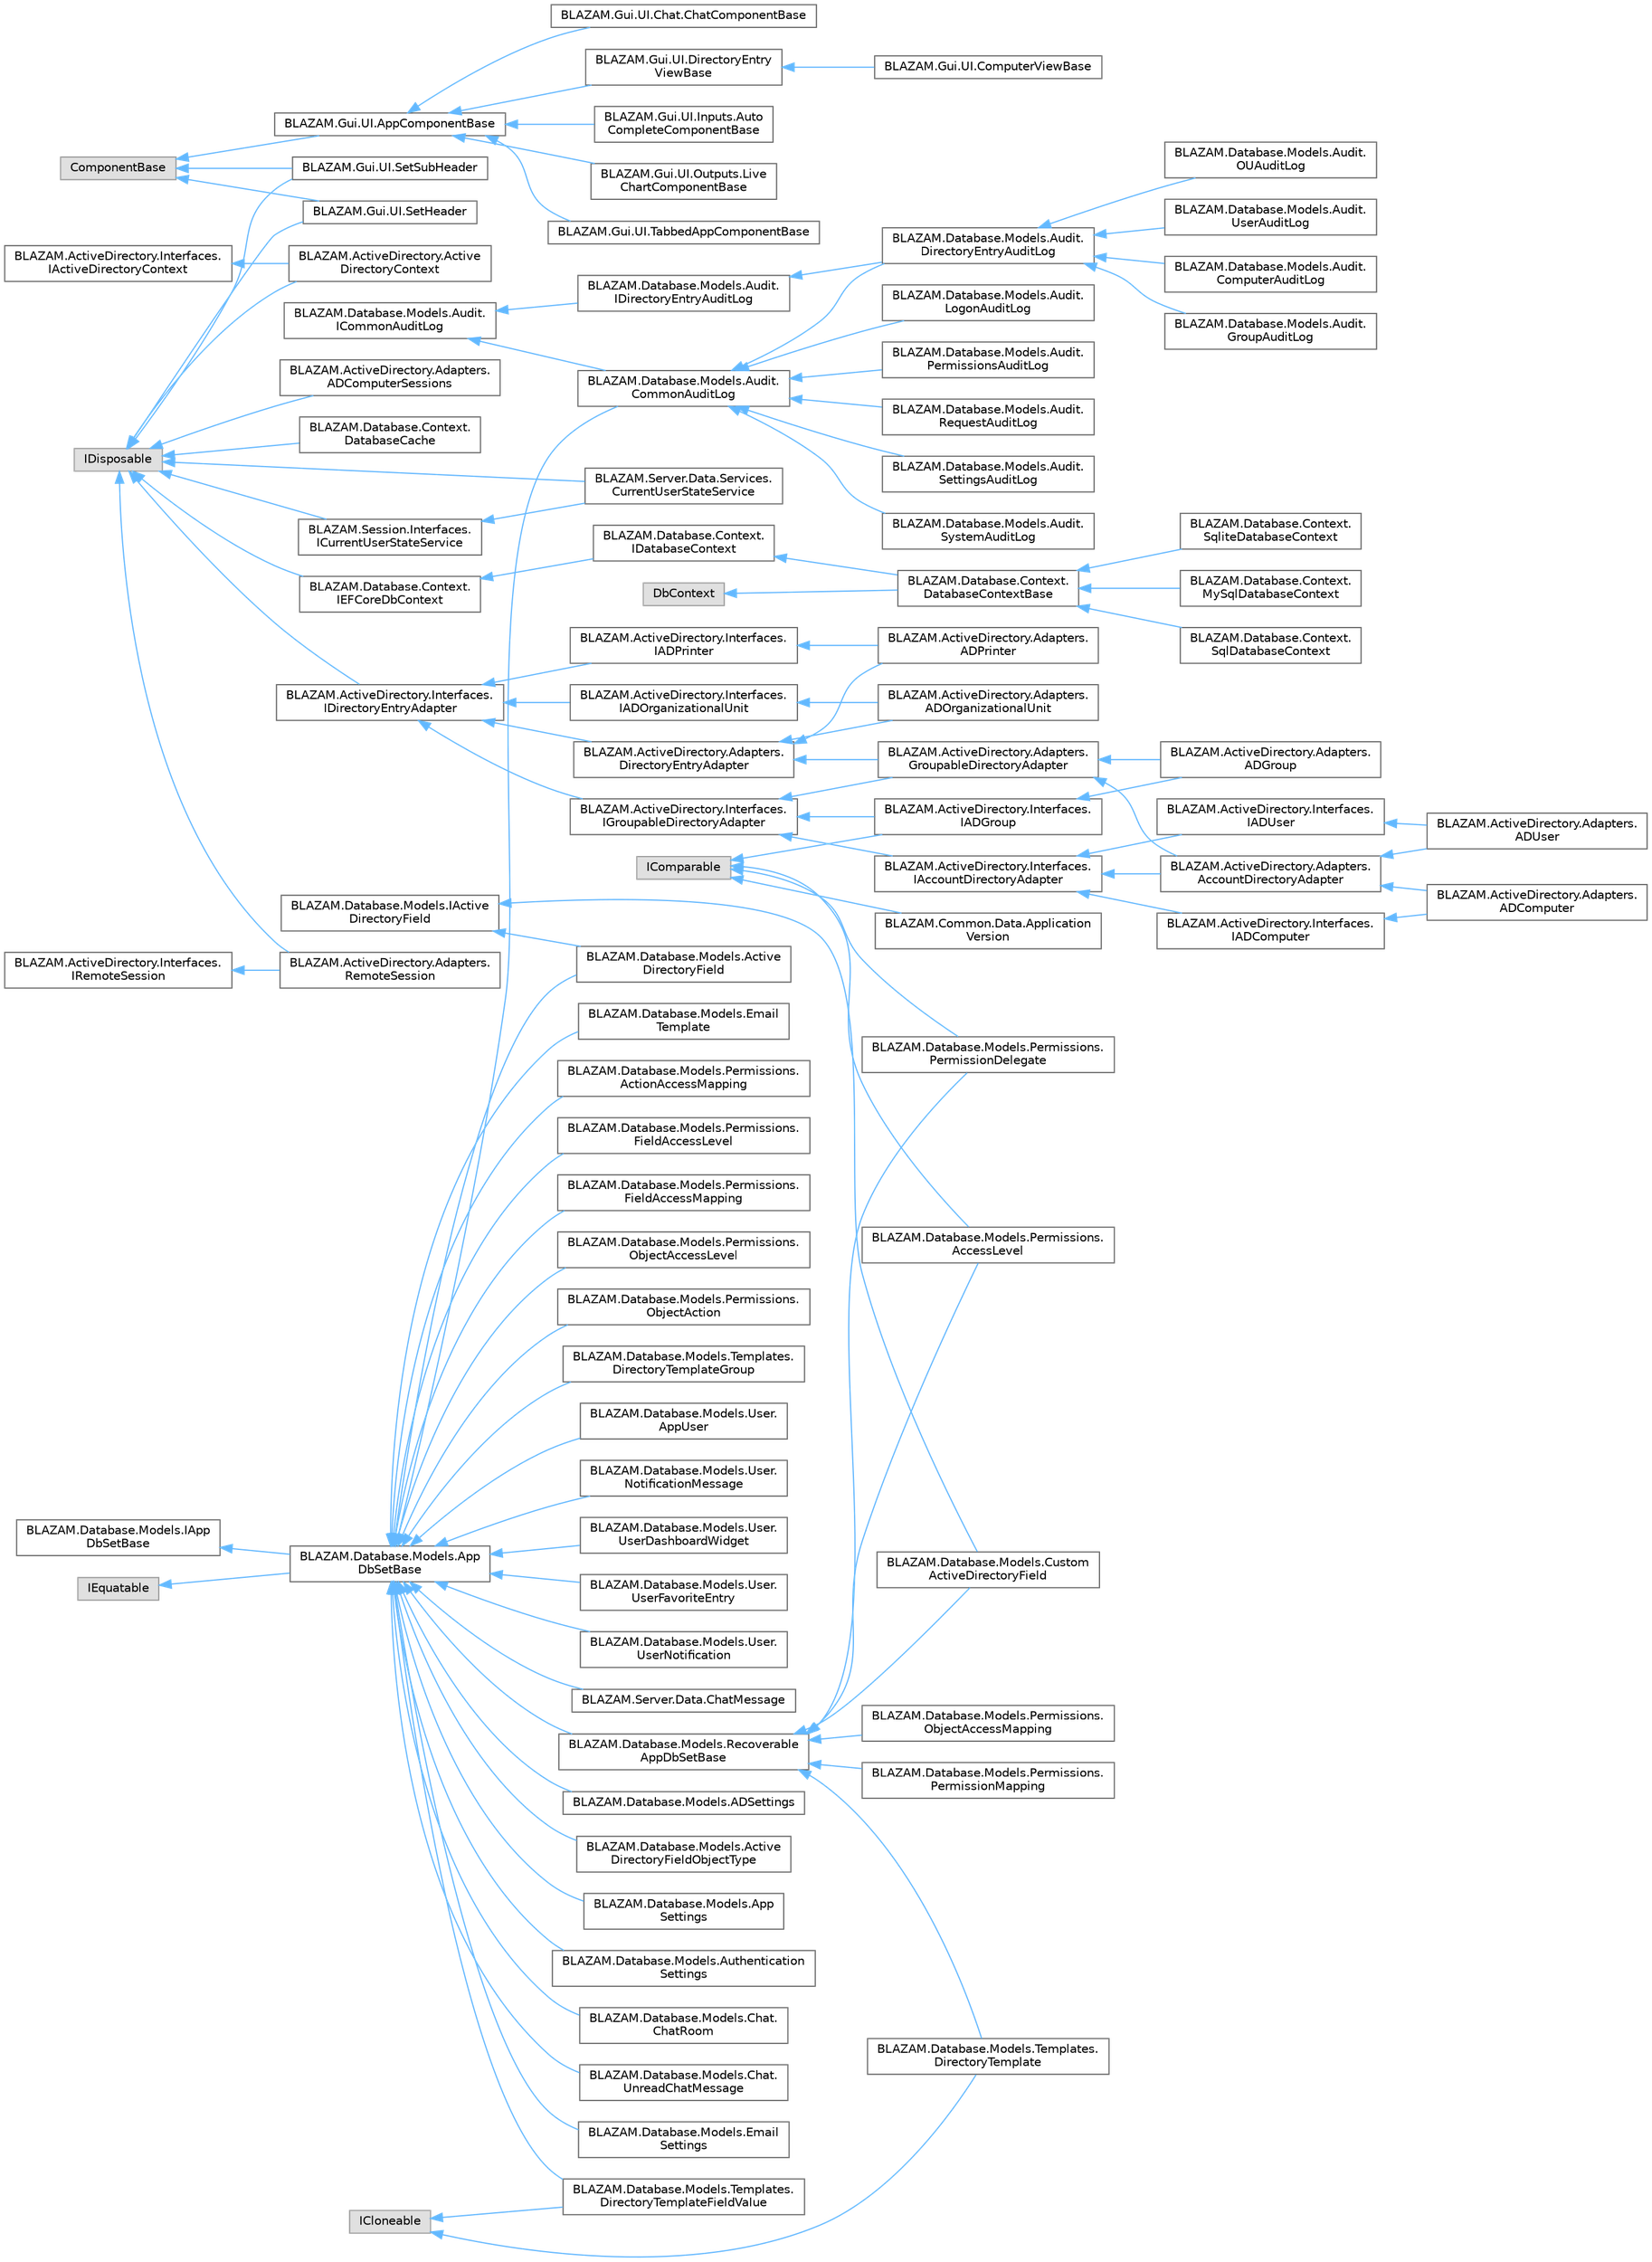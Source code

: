 digraph "Graphical Class Hierarchy"
{
 // LATEX_PDF_SIZE
  bgcolor="transparent";
  edge [fontname=Helvetica,fontsize=10,labelfontname=Helvetica,labelfontsize=10];
  node [fontname=Helvetica,fontsize=10,shape=box,height=0.2,width=0.4];
  rankdir="LR";
  Node0 [id="Node000000",label="ComponentBase",height=0.2,width=0.4,color="grey60", fillcolor="#E0E0E0", style="filled",tooltip=" "];
  Node0 -> Node1 [id="edge57_Node000000_Node000001",dir="back",color="steelblue1",style="solid",tooltip=" "];
  Node1 [id="Node000001",label="BLAZAM.Gui.UI.AppComponentBase",height=0.2,width=0.4,color="grey40", fillcolor="white", style="filled",URL="$class_b_l_a_z_a_m_1_1_gui_1_1_u_i_1_1_app_component_base.html",tooltip=" "];
  Node1 -> Node2 [id="edge58_Node000001_Node000002",dir="back",color="steelblue1",style="solid",tooltip=" "];
  Node2 [id="Node000002",label="BLAZAM.Gui.UI.Chat.ChatComponentBase",height=0.2,width=0.4,color="grey40", fillcolor="white", style="filled",URL="$class_b_l_a_z_a_m_1_1_gui_1_1_u_i_1_1_chat_1_1_chat_component_base.html",tooltip=" "];
  Node1 -> Node3 [id="edge59_Node000001_Node000003",dir="back",color="steelblue1",style="solid",tooltip=" "];
  Node3 [id="Node000003",label="BLAZAM.Gui.UI.DirectoryEntry\lViewBase",height=0.2,width=0.4,color="grey40", fillcolor="white", style="filled",URL="$class_b_l_a_z_a_m_1_1_gui_1_1_u_i_1_1_directory_entry_view_base.html",tooltip="Provides a generic IDirectoryEntryAdapter parameter and the modals used on view pages."];
  Node3 -> Node4 [id="edge60_Node000003_Node000004",dir="back",color="steelblue1",style="solid",tooltip=" "];
  Node4 [id="Node000004",label="BLAZAM.Gui.UI.ComputerViewBase",height=0.2,width=0.4,color="grey40", fillcolor="white", style="filled",URL="$class_b_l_a_z_a_m_1_1_gui_1_1_u_i_1_1_computer_view_base.html",tooltip="Provides an IADComputer parameter along with everything included in DirectoryEntryViewBase"];
  Node1 -> Node5 [id="edge61_Node000001_Node000005",dir="back",color="steelblue1",style="solid",tooltip=" "];
  Node5 [id="Node000005",label="BLAZAM.Gui.UI.Inputs.Auto\lCompleteComponentBase",height=0.2,width=0.4,color="grey40", fillcolor="white", style="filled",URL="$class_b_l_a_z_a_m_1_1_gui_1_1_u_i_1_1_inputs_1_1_auto_complete_component_base.html",tooltip=" "];
  Node1 -> Node6 [id="edge62_Node000001_Node000006",dir="back",color="steelblue1",style="solid",tooltip=" "];
  Node6 [id="Node000006",label="BLAZAM.Gui.UI.Outputs.Live\lChartComponentBase",height=0.2,width=0.4,color="grey40", fillcolor="white", style="filled",URL="$class_b_l_a_z_a_m_1_1_gui_1_1_u_i_1_1_outputs_1_1_live_chart_component_base.html",tooltip=" "];
  Node1 -> Node7 [id="edge63_Node000001_Node000007",dir="back",color="steelblue1",style="solid",tooltip=" "];
  Node7 [id="Node000007",label="BLAZAM.Gui.UI.TabbedAppComponentBase",height=0.2,width=0.4,color="grey40", fillcolor="white", style="filled",URL="$class_b_l_a_z_a_m_1_1_gui_1_1_u_i_1_1_tabbed_app_component_base.html",tooltip=" "];
  Node0 -> Node8 [id="edge64_Node000000_Node000008",dir="back",color="steelblue1",style="solid",tooltip=" "];
  Node8 [id="Node000008",label="BLAZAM.Gui.UI.SetHeader",height=0.2,width=0.4,color="grey40", fillcolor="white", style="filled",URL="$class_b_l_a_z_a_m_1_1_gui_1_1_u_i_1_1_set_header.html",tooltip=" "];
  Node0 -> Node88 [id="edge65_Node000000_Node000088",dir="back",color="steelblue1",style="solid",tooltip=" "];
  Node88 [id="Node000088",label="BLAZAM.Gui.UI.SetSubHeader",height=0.2,width=0.4,color="grey40", fillcolor="white", style="filled",URL="$class_b_l_a_z_a_m_1_1_gui_1_1_u_i_1_1_set_sub_header.html",tooltip=" "];
  Node87 [id="Node000087",label="DbContext",height=0.2,width=0.4,color="grey60", fillcolor="#E0E0E0", style="filled",tooltip=" "];
  Node87 -> Node83 [id="edge66_Node000087_Node000083",dir="back",color="steelblue1",style="solid",tooltip=" "];
  Node83 [id="Node000083",label="BLAZAM.Database.Context.\lDatabaseContextBase",height=0.2,width=0.4,color="grey40", fillcolor="white", style="filled",URL="$class_b_l_a_z_a_m_1_1_database_1_1_context_1_1_database_context_base.html",tooltip=" "];
  Node83 -> Node84 [id="edge67_Node000083_Node000084",dir="back",color="steelblue1",style="solid",tooltip=" "];
  Node84 [id="Node000084",label="BLAZAM.Database.Context.\lMySqlDatabaseContext",height=0.2,width=0.4,color="grey40", fillcolor="white", style="filled",URL="$class_b_l_a_z_a_m_1_1_database_1_1_context_1_1_my_sql_database_context.html",tooltip=" "];
  Node83 -> Node85 [id="edge68_Node000083_Node000085",dir="back",color="steelblue1",style="solid",tooltip=" "];
  Node85 [id="Node000085",label="BLAZAM.Database.Context.\lSqlDatabaseContext",height=0.2,width=0.4,color="grey40", fillcolor="white", style="filled",URL="$class_b_l_a_z_a_m_1_1_database_1_1_context_1_1_sql_database_context.html",tooltip=" "];
  Node83 -> Node86 [id="edge69_Node000083_Node000086",dir="back",color="steelblue1",style="solid",tooltip=" "];
  Node86 [id="Node000086",label="BLAZAM.Database.Context.\lSqliteDatabaseContext",height=0.2,width=0.4,color="grey40", fillcolor="white", style="filled",URL="$class_b_l_a_z_a_m_1_1_database_1_1_context_1_1_sqlite_database_context.html",tooltip=" "];
  Node11 [id="Node000011",label="BLAZAM.ActiveDirectory.Interfaces.\lIActiveDirectoryContext",height=0.2,width=0.4,color="grey40", fillcolor="white", style="filled",URL="$interface_b_l_a_z_a_m_1_1_active_directory_1_1_interfaces_1_1_i_active_directory_context.html",tooltip="Provides a connection to an Active Directory Domain."];
  Node11 -> Node10 [id="edge70_Node000011_Node000010",dir="back",color="steelblue1",style="solid",tooltip=" "];
  Node10 [id="Node000010",label="BLAZAM.ActiveDirectory.Active\lDirectoryContext",height=0.2,width=0.4,color="grey40", fillcolor="white", style="filled",URL="$class_b_l_a_z_a_m_1_1_active_directory_1_1_active_directory_context.html",tooltip=" "];
  Node29 [id="Node000029",label="BLAZAM.Database.Models.IActive\lDirectoryField",height=0.2,width=0.4,color="grey40", fillcolor="white", style="filled",URL="$interface_b_l_a_z_a_m_1_1_database_1_1_models_1_1_i_active_directory_field.html",tooltip=" "];
  Node29 -> Node30 [id="edge71_Node000029_Node000030",dir="back",color="steelblue1",style="solid",tooltip=" "];
  Node30 [id="Node000030",label="BLAZAM.Database.Models.Active\lDirectoryField",height=0.2,width=0.4,color="grey40", fillcolor="white", style="filled",URL="$class_b_l_a_z_a_m_1_1_database_1_1_models_1_1_active_directory_field.html",tooltip="Represents a built-in standard Active Directory attribute."];
  Node29 -> Node28 [id="edge72_Node000029_Node000028",dir="back",color="steelblue1",style="solid",tooltip=" "];
  Node28 [id="Node000028",label="BLAZAM.Database.Models.Custom\lActiveDirectoryField",height=0.2,width=0.4,color="grey40", fillcolor="white", style="filled",URL="$class_b_l_a_z_a_m_1_1_database_1_1_models_1_1_custom_active_directory_field.html",tooltip=" "];
  Node68 [id="Node000068",label="BLAZAM.Database.Models.IApp\lDbSetBase",height=0.2,width=0.4,color="grey40", fillcolor="white", style="filled",URL="$interface_b_l_a_z_a_m_1_1_database_1_1_models_1_1_i_app_db_set_base.html",tooltip=" "];
  Node68 -> Node31 [id="edge73_Node000068_Node000031",dir="back",color="steelblue1",style="solid",tooltip=" "];
  Node31 [id="Node000031",label="BLAZAM.Database.Models.App\lDbSetBase",height=0.2,width=0.4,color="grey40", fillcolor="white", style="filled",URL="$class_b_l_a_z_a_m_1_1_database_1_1_models_1_1_app_db_set_base.html",tooltip="Base class that all Database Model classes should inherit."];
  Node31 -> Node32 [id="edge74_Node000031_Node000032",dir="back",color="steelblue1",style="solid",tooltip=" "];
  Node32 [id="Node000032",label="BLAZAM.Database.Models.ADSettings",height=0.2,width=0.4,color="grey40", fillcolor="white", style="filled",URL="$class_b_l_a_z_a_m_1_1_database_1_1_models_1_1_a_d_settings.html",tooltip=" "];
  Node31 -> Node30 [id="edge75_Node000031_Node000030",dir="back",color="steelblue1",style="solid",tooltip=" "];
  Node31 -> Node33 [id="edge76_Node000031_Node000033",dir="back",color="steelblue1",style="solid",tooltip=" "];
  Node33 [id="Node000033",label="BLAZAM.Database.Models.Active\lDirectoryFieldObjectType",height=0.2,width=0.4,color="grey40", fillcolor="white", style="filled",URL="$class_b_l_a_z_a_m_1_1_database_1_1_models_1_1_active_directory_field_object_type.html",tooltip=" "];
  Node31 -> Node34 [id="edge77_Node000031_Node000034",dir="back",color="steelblue1",style="solid",tooltip=" "];
  Node34 [id="Node000034",label="BLAZAM.Database.Models.App\lSettings",height=0.2,width=0.4,color="grey40", fillcolor="white", style="filled",URL="$class_b_l_a_z_a_m_1_1_database_1_1_models_1_1_app_settings.html",tooltip="The base application settings. These are the most general settings, and application wide."];
  Node31 -> Node35 [id="edge78_Node000031_Node000035",dir="back",color="steelblue1",style="solid",tooltip=" "];
  Node35 [id="Node000035",label="BLAZAM.Database.Models.Audit.\lCommonAuditLog",height=0.2,width=0.4,color="grey40", fillcolor="white", style="filled",URL="$class_b_l_a_z_a_m_1_1_database_1_1_models_1_1_audit_1_1_common_audit_log.html",tooltip=" "];
  Node35 -> Node36 [id="edge79_Node000035_Node000036",dir="back",color="steelblue1",style="solid",tooltip=" "];
  Node36 [id="Node000036",label="BLAZAM.Database.Models.Audit.\lDirectoryEntryAuditLog",height=0.2,width=0.4,color="grey40", fillcolor="white", style="filled",URL="$class_b_l_a_z_a_m_1_1_database_1_1_models_1_1_audit_1_1_directory_entry_audit_log.html",tooltip=" "];
  Node36 -> Node37 [id="edge80_Node000036_Node000037",dir="back",color="steelblue1",style="solid",tooltip=" "];
  Node37 [id="Node000037",label="BLAZAM.Database.Models.Audit.\lComputerAuditLog",height=0.2,width=0.4,color="grey40", fillcolor="white", style="filled",URL="$class_b_l_a_z_a_m_1_1_database_1_1_models_1_1_audit_1_1_computer_audit_log.html",tooltip=" "];
  Node36 -> Node38 [id="edge81_Node000036_Node000038",dir="back",color="steelblue1",style="solid",tooltip=" "];
  Node38 [id="Node000038",label="BLAZAM.Database.Models.Audit.\lGroupAuditLog",height=0.2,width=0.4,color="grey40", fillcolor="white", style="filled",URL="$class_b_l_a_z_a_m_1_1_database_1_1_models_1_1_audit_1_1_group_audit_log.html",tooltip=" "];
  Node36 -> Node39 [id="edge82_Node000036_Node000039",dir="back",color="steelblue1",style="solid",tooltip=" "];
  Node39 [id="Node000039",label="BLAZAM.Database.Models.Audit.\lOUAuditLog",height=0.2,width=0.4,color="grey40", fillcolor="white", style="filled",URL="$class_b_l_a_z_a_m_1_1_database_1_1_models_1_1_audit_1_1_o_u_audit_log.html",tooltip=" "];
  Node36 -> Node40 [id="edge83_Node000036_Node000040",dir="back",color="steelblue1",style="solid",tooltip=" "];
  Node40 [id="Node000040",label="BLAZAM.Database.Models.Audit.\lUserAuditLog",height=0.2,width=0.4,color="grey40", fillcolor="white", style="filled",URL="$class_b_l_a_z_a_m_1_1_database_1_1_models_1_1_audit_1_1_user_audit_log.html",tooltip=" "];
  Node35 -> Node43 [id="edge84_Node000035_Node000043",dir="back",color="steelblue1",style="solid",tooltip=" "];
  Node43 [id="Node000043",label="BLAZAM.Database.Models.Audit.\lLogonAuditLog",height=0.2,width=0.4,color="grey40", fillcolor="white", style="filled",URL="$class_b_l_a_z_a_m_1_1_database_1_1_models_1_1_audit_1_1_logon_audit_log.html",tooltip=" "];
  Node35 -> Node44 [id="edge85_Node000035_Node000044",dir="back",color="steelblue1",style="solid",tooltip=" "];
  Node44 [id="Node000044",label="BLAZAM.Database.Models.Audit.\lPermissionsAuditLog",height=0.2,width=0.4,color="grey40", fillcolor="white", style="filled",URL="$class_b_l_a_z_a_m_1_1_database_1_1_models_1_1_audit_1_1_permissions_audit_log.html",tooltip=" "];
  Node35 -> Node45 [id="edge86_Node000035_Node000045",dir="back",color="steelblue1",style="solid",tooltip=" "];
  Node45 [id="Node000045",label="BLAZAM.Database.Models.Audit.\lRequestAuditLog",height=0.2,width=0.4,color="grey40", fillcolor="white", style="filled",URL="$class_b_l_a_z_a_m_1_1_database_1_1_models_1_1_audit_1_1_request_audit_log.html",tooltip=" "];
  Node35 -> Node46 [id="edge87_Node000035_Node000046",dir="back",color="steelblue1",style="solid",tooltip=" "];
  Node46 [id="Node000046",label="BLAZAM.Database.Models.Audit.\lSettingsAuditLog",height=0.2,width=0.4,color="grey40", fillcolor="white", style="filled",URL="$class_b_l_a_z_a_m_1_1_database_1_1_models_1_1_audit_1_1_settings_audit_log.html",tooltip=" "];
  Node35 -> Node47 [id="edge88_Node000035_Node000047",dir="back",color="steelblue1",style="solid",tooltip=" "];
  Node47 [id="Node000047",label="BLAZAM.Database.Models.Audit.\lSystemAuditLog",height=0.2,width=0.4,color="grey40", fillcolor="white", style="filled",URL="$class_b_l_a_z_a_m_1_1_database_1_1_models_1_1_audit_1_1_system_audit_log.html",tooltip=" "];
  Node31 -> Node48 [id="edge89_Node000031_Node000048",dir="back",color="steelblue1",style="solid",tooltip=" "];
  Node48 [id="Node000048",label="BLAZAM.Database.Models.Authentication\lSettings",height=0.2,width=0.4,color="grey40", fillcolor="white", style="filled",URL="$class_b_l_a_z_a_m_1_1_database_1_1_models_1_1_authentication_settings.html",tooltip=" "];
  Node31 -> Node49 [id="edge90_Node000031_Node000049",dir="back",color="steelblue1",style="solid",tooltip=" "];
  Node49 [id="Node000049",label="BLAZAM.Database.Models.Chat.\lChatRoom",height=0.2,width=0.4,color="grey40", fillcolor="white", style="filled",URL="$class_b_l_a_z_a_m_1_1_database_1_1_models_1_1_chat_1_1_chat_room.html",tooltip=" "];
  Node31 -> Node50 [id="edge91_Node000031_Node000050",dir="back",color="steelblue1",style="solid",tooltip=" "];
  Node50 [id="Node000050",label="BLAZAM.Database.Models.Chat.\lUnreadChatMessage",height=0.2,width=0.4,color="grey40", fillcolor="white", style="filled",URL="$class_b_l_a_z_a_m_1_1_database_1_1_models_1_1_chat_1_1_unread_chat_message.html",tooltip=" "];
  Node31 -> Node51 [id="edge92_Node000031_Node000051",dir="back",color="steelblue1",style="solid",tooltip=" "];
  Node51 [id="Node000051",label="BLAZAM.Database.Models.Email\lSettings",height=0.2,width=0.4,color="grey40", fillcolor="white", style="filled",URL="$class_b_l_a_z_a_m_1_1_database_1_1_models_1_1_email_settings.html",tooltip=" "];
  Node31 -> Node52 [id="edge93_Node000031_Node000052",dir="back",color="steelblue1",style="solid",tooltip=" "];
  Node52 [id="Node000052",label="BLAZAM.Database.Models.Email\lTemplate",height=0.2,width=0.4,color="grey40", fillcolor="white", style="filled",URL="$class_b_l_a_z_a_m_1_1_database_1_1_models_1_1_email_template.html",tooltip=" "];
  Node31 -> Node53 [id="edge94_Node000031_Node000053",dir="back",color="steelblue1",style="solid",tooltip=" "];
  Node53 [id="Node000053",label="BLAZAM.Database.Models.Permissions.\lActionAccessMapping",height=0.2,width=0.4,color="grey40", fillcolor="white", style="filled",URL="$class_b_l_a_z_a_m_1_1_database_1_1_models_1_1_permissions_1_1_action_access_mapping.html",tooltip=" "];
  Node31 -> Node54 [id="edge95_Node000031_Node000054",dir="back",color="steelblue1",style="solid",tooltip=" "];
  Node54 [id="Node000054",label="BLAZAM.Database.Models.Permissions.\lFieldAccessLevel",height=0.2,width=0.4,color="grey40", fillcolor="white", style="filled",URL="$class_b_l_a_z_a_m_1_1_database_1_1_models_1_1_permissions_1_1_field_access_level.html",tooltip=" "];
  Node31 -> Node55 [id="edge96_Node000031_Node000055",dir="back",color="steelblue1",style="solid",tooltip=" "];
  Node55 [id="Node000055",label="BLAZAM.Database.Models.Permissions.\lFieldAccessMapping",height=0.2,width=0.4,color="grey40", fillcolor="white", style="filled",URL="$class_b_l_a_z_a_m_1_1_database_1_1_models_1_1_permissions_1_1_field_access_mapping.html",tooltip=" "];
  Node31 -> Node56 [id="edge97_Node000031_Node000056",dir="back",color="steelblue1",style="solid",tooltip=" "];
  Node56 [id="Node000056",label="BLAZAM.Database.Models.Permissions.\lObjectAccessLevel",height=0.2,width=0.4,color="grey40", fillcolor="white", style="filled",URL="$class_b_l_a_z_a_m_1_1_database_1_1_models_1_1_permissions_1_1_object_access_level.html",tooltip=" "];
  Node31 -> Node57 [id="edge98_Node000031_Node000057",dir="back",color="steelblue1",style="solid",tooltip=" "];
  Node57 [id="Node000057",label="BLAZAM.Database.Models.Permissions.\lObjectAction",height=0.2,width=0.4,color="grey40", fillcolor="white", style="filled",URL="$class_b_l_a_z_a_m_1_1_database_1_1_models_1_1_permissions_1_1_object_action.html",tooltip=" "];
  Node31 -> Node27 [id="edge99_Node000031_Node000027",dir="back",color="steelblue1",style="solid",tooltip=" "];
  Node27 [id="Node000027",label="BLAZAM.Database.Models.Recoverable\lAppDbSetBase",height=0.2,width=0.4,color="grey40", fillcolor="white", style="filled",URL="$class_b_l_a_z_a_m_1_1_database_1_1_models_1_1_recoverable_app_db_set_base.html",tooltip=" "];
  Node27 -> Node28 [id="edge100_Node000027_Node000028",dir="back",color="steelblue1",style="solid",tooltip=" "];
  Node27 -> Node26 [id="edge101_Node000027_Node000026",dir="back",color="steelblue1",style="solid",tooltip=" "];
  Node26 [id="Node000026",label="BLAZAM.Database.Models.Permissions.\lAccessLevel",height=0.2,width=0.4,color="grey40", fillcolor="white", style="filled",URL="$class_b_l_a_z_a_m_1_1_database_1_1_models_1_1_permissions_1_1_access_level.html",tooltip=" "];
  Node27 -> Node70 [id="edge102_Node000027_Node000070",dir="back",color="steelblue1",style="solid",tooltip=" "];
  Node70 [id="Node000070",label="BLAZAM.Database.Models.Permissions.\lObjectAccessMapping",height=0.2,width=0.4,color="grey40", fillcolor="white", style="filled",URL="$class_b_l_a_z_a_m_1_1_database_1_1_models_1_1_permissions_1_1_object_access_mapping.html",tooltip=" "];
  Node27 -> Node71 [id="edge103_Node000027_Node000071",dir="back",color="steelblue1",style="solid",tooltip=" "];
  Node71 [id="Node000071",label="BLAZAM.Database.Models.Permissions.\lPermissionDelegate",height=0.2,width=0.4,color="grey40", fillcolor="white", style="filled",URL="$class_b_l_a_z_a_m_1_1_database_1_1_models_1_1_permissions_1_1_permission_delegate.html",tooltip=" "];
  Node27 -> Node72 [id="edge104_Node000027_Node000072",dir="back",color="steelblue1",style="solid",tooltip=" "];
  Node72 [id="Node000072",label="BLAZAM.Database.Models.Permissions.\lPermissionMapping",height=0.2,width=0.4,color="grey40", fillcolor="white", style="filled",URL="$class_b_l_a_z_a_m_1_1_database_1_1_models_1_1_permissions_1_1_permission_mapping.html",tooltip=" "];
  Node27 -> Node60 [id="edge105_Node000027_Node000060",dir="back",color="steelblue1",style="solid",tooltip=" "];
  Node60 [id="Node000060",label="BLAZAM.Database.Models.Templates.\lDirectoryTemplate",height=0.2,width=0.4,color="grey40", fillcolor="white", style="filled",URL="$class_b_l_a_z_a_m_1_1_database_1_1_models_1_1_templates_1_1_directory_template.html",tooltip=" "];
  Node31 -> Node58 [id="edge106_Node000031_Node000058",dir="back",color="steelblue1",style="solid",tooltip=" "];
  Node58 [id="Node000058",label="BLAZAM.Database.Models.Templates.\lDirectoryTemplateFieldValue",height=0.2,width=0.4,color="grey40", fillcolor="white", style="filled",URL="$class_b_l_a_z_a_m_1_1_database_1_1_models_1_1_templates_1_1_directory_template_field_value.html",tooltip=" "];
  Node31 -> Node61 [id="edge107_Node000031_Node000061",dir="back",color="steelblue1",style="solid",tooltip=" "];
  Node61 [id="Node000061",label="BLAZAM.Database.Models.Templates.\lDirectoryTemplateGroup",height=0.2,width=0.4,color="grey40", fillcolor="white", style="filled",URL="$class_b_l_a_z_a_m_1_1_database_1_1_models_1_1_templates_1_1_directory_template_group.html",tooltip=" "];
  Node31 -> Node62 [id="edge108_Node000031_Node000062",dir="back",color="steelblue1",style="solid",tooltip=" "];
  Node62 [id="Node000062",label="BLAZAM.Database.Models.User.\lAppUser",height=0.2,width=0.4,color="grey40", fillcolor="white", style="filled",URL="$class_b_l_a_z_a_m_1_1_database_1_1_models_1_1_user_1_1_app_user.html",tooltip=" "];
  Node31 -> Node63 [id="edge109_Node000031_Node000063",dir="back",color="steelblue1",style="solid",tooltip=" "];
  Node63 [id="Node000063",label="BLAZAM.Database.Models.User.\lNotificationMessage",height=0.2,width=0.4,color="grey40", fillcolor="white", style="filled",URL="$class_b_l_a_z_a_m_1_1_database_1_1_models_1_1_user_1_1_notification_message.html",tooltip="A notification message for the web user. These are placed under the user's notifications panel."];
  Node31 -> Node64 [id="edge110_Node000031_Node000064",dir="back",color="steelblue1",style="solid",tooltip=" "];
  Node64 [id="Node000064",label="BLAZAM.Database.Models.User.\lUserDashboardWidget",height=0.2,width=0.4,color="grey40", fillcolor="white", style="filled",URL="$class_b_l_a_z_a_m_1_1_database_1_1_models_1_1_user_1_1_user_dashboard_widget.html",tooltip=" "];
  Node31 -> Node65 [id="edge111_Node000031_Node000065",dir="back",color="steelblue1",style="solid",tooltip=" "];
  Node65 [id="Node000065",label="BLAZAM.Database.Models.User.\lUserFavoriteEntry",height=0.2,width=0.4,color="grey40", fillcolor="white", style="filled",URL="$class_b_l_a_z_a_m_1_1_database_1_1_models_1_1_user_1_1_user_favorite_entry.html",tooltip=" "];
  Node31 -> Node66 [id="edge112_Node000031_Node000066",dir="back",color="steelblue1",style="solid",tooltip=" "];
  Node66 [id="Node000066",label="BLAZAM.Database.Models.User.\lUserNotification",height=0.2,width=0.4,color="grey40", fillcolor="white", style="filled",URL="$class_b_l_a_z_a_m_1_1_database_1_1_models_1_1_user_1_1_user_notification.html",tooltip=" "];
  Node31 -> Node67 [id="edge113_Node000031_Node000067",dir="back",color="steelblue1",style="solid",tooltip=" "];
  Node67 [id="Node000067",label="BLAZAM.Server.Data.ChatMessage",height=0.2,width=0.4,color="grey40", fillcolor="white", style="filled",URL="$class_b_l_a_z_a_m_1_1_server_1_1_data_1_1_chat_message.html",tooltip=" "];
  Node59 [id="Node000059",label="ICloneable",height=0.2,width=0.4,color="grey60", fillcolor="#E0E0E0", style="filled",tooltip=" "];
  Node59 -> Node60 [id="edge114_Node000059_Node000060",dir="back",color="steelblue1",style="solid",tooltip=" "];
  Node59 -> Node58 [id="edge115_Node000059_Node000058",dir="back",color="steelblue1",style="solid",tooltip=" "];
  Node42 [id="Node000042",label="BLAZAM.Database.Models.Audit.\lICommonAuditLog",height=0.2,width=0.4,color="grey40", fillcolor="white", style="filled",URL="$interface_b_l_a_z_a_m_1_1_database_1_1_models_1_1_audit_1_1_i_common_audit_log.html",tooltip=" "];
  Node42 -> Node35 [id="edge116_Node000042_Node000035",dir="back",color="steelblue1",style="solid",tooltip=" "];
  Node42 -> Node41 [id="edge117_Node000042_Node000041",dir="back",color="steelblue1",style="solid",tooltip=" "];
  Node41 [id="Node000041",label="BLAZAM.Database.Models.Audit.\lIDirectoryEntryAuditLog",height=0.2,width=0.4,color="grey40", fillcolor="white", style="filled",URL="$interface_b_l_a_z_a_m_1_1_database_1_1_models_1_1_audit_1_1_i_directory_entry_audit_log.html",tooltip=" "];
  Node41 -> Node36 [id="edge118_Node000041_Node000036",dir="back",color="steelblue1",style="solid",tooltip=" "];
  Node24 [id="Node000024",label="IComparable",height=0.2,width=0.4,color="grey60", fillcolor="#E0E0E0", style="filled",tooltip=" "];
  Node24 -> Node23 [id="edge119_Node000024_Node000023",dir="back",color="steelblue1",style="solid",tooltip=" "];
  Node23 [id="Node000023",label="BLAZAM.ActiveDirectory.Interfaces.\lIADGroup",height=0.2,width=0.4,color="grey40", fillcolor="white", style="filled",URL="$interface_b_l_a_z_a_m_1_1_active_directory_1_1_interfaces_1_1_i_a_d_group.html",tooltip=" "];
  Node23 -> Node22 [id="edge120_Node000023_Node000022",dir="back",color="steelblue1",style="solid",tooltip=" "];
  Node22 [id="Node000022",label="BLAZAM.ActiveDirectory.Adapters.\lADGroup",height=0.2,width=0.4,color="grey40", fillcolor="white", style="filled",URL="$class_b_l_a_z_a_m_1_1_active_directory_1_1_adapters_1_1_a_d_group.html",tooltip=" "];
  Node24 -> Node25 [id="edge121_Node000024_Node000025",dir="back",color="steelblue1",style="solid",tooltip=" "];
  Node25 [id="Node000025",label="BLAZAM.Common.Data.Application\lVersion",height=0.2,width=0.4,color="grey40", fillcolor="white", style="filled",URL="$class_b_l_a_z_a_m_1_1_common_1_1_data_1_1_application_version.html",tooltip="A representation of a version of the app."];
  Node24 -> Node26 [id="edge122_Node000024_Node000026",dir="back",color="steelblue1",style="solid",tooltip=" "];
  Node24 -> Node71 [id="edge123_Node000024_Node000071",dir="back",color="steelblue1",style="solid",tooltip=" "];
  Node9 [id="Node000009",label="IDisposable",height=0.2,width=0.4,color="grey60", fillcolor="#E0E0E0", style="filled",tooltip=" "];
  Node9 -> Node10 [id="edge124_Node000009_Node000010",dir="back",color="steelblue1",style="solid",tooltip=" "];
  Node9 -> Node12 [id="edge125_Node000009_Node000012",dir="back",color="steelblue1",style="solid",tooltip=" "];
  Node12 [id="Node000012",label="BLAZAM.ActiveDirectory.Adapters.\lADComputerSessions",height=0.2,width=0.4,color="grey40", fillcolor="white", style="filled",URL="$class_b_l_a_z_a_m_1_1_active_directory_1_1_adapters_1_1_a_d_computer_sessions.html",tooltip=" "];
  Node9 -> Node13 [id="edge126_Node000009_Node000013",dir="back",color="steelblue1",style="solid",tooltip=" "];
  Node13 [id="Node000013",label="BLAZAM.ActiveDirectory.Adapters.\lRemoteSession",height=0.2,width=0.4,color="grey40", fillcolor="white", style="filled",URL="$class_b_l_a_z_a_m_1_1_active_directory_1_1_adapters_1_1_remote_session.html",tooltip=" "];
  Node9 -> Node15 [id="edge127_Node000009_Node000015",dir="back",color="steelblue1",style="solid",tooltip=" "];
  Node15 [id="Node000015",label="BLAZAM.ActiveDirectory.Interfaces.\lIDirectoryEntryAdapter",height=0.2,width=0.4,color="grey40", fillcolor="white", style="filled",URL="$interface_b_l_a_z_a_m_1_1_active_directory_1_1_interfaces_1_1_i_directory_entry_adapter.html",tooltip="The core representation of an object in active directory. This class has properties that all Active D..."];
  Node15 -> Node16 [id="edge128_Node000015_Node000016",dir="back",color="steelblue1",style="solid",tooltip=" "];
  Node16 [id="Node000016",label="BLAZAM.ActiveDirectory.Adapters.\lDirectoryEntryAdapter",height=0.2,width=0.4,color="grey40", fillcolor="white", style="filled",URL="$class_b_l_a_z_a_m_1_1_active_directory_1_1_adapters_1_1_directory_entry_adapter.html",tooltip=" "];
  Node16 -> Node17 [id="edge129_Node000016_Node000017",dir="back",color="steelblue1",style="solid",tooltip=" "];
  Node17 [id="Node000017",label="BLAZAM.ActiveDirectory.Adapters.\lADOrganizationalUnit",height=0.2,width=0.4,color="grey40", fillcolor="white", style="filled",URL="$class_b_l_a_z_a_m_1_1_active_directory_1_1_adapters_1_1_a_d_organizational_unit.html",tooltip=" "];
  Node16 -> Node19 [id="edge130_Node000016_Node000019",dir="back",color="steelblue1",style="solid",tooltip=" "];
  Node19 [id="Node000019",label="BLAZAM.ActiveDirectory.Adapters.\lADPrinter",height=0.2,width=0.4,color="grey40", fillcolor="white", style="filled",URL="$class_b_l_a_z_a_m_1_1_active_directory_1_1_adapters_1_1_a_d_printer.html",tooltip=" "];
  Node16 -> Node21 [id="edge131_Node000016_Node000021",dir="back",color="steelblue1",style="solid",tooltip=" "];
  Node21 [id="Node000021",label="BLAZAM.ActiveDirectory.Adapters.\lGroupableDirectoryAdapter",height=0.2,width=0.4,color="grey40", fillcolor="white", style="filled",URL="$class_b_l_a_z_a_m_1_1_active_directory_1_1_adapters_1_1_groupable_directory_adapter.html",tooltip=" "];
  Node21 -> Node22 [id="edge132_Node000021_Node000022",dir="back",color="steelblue1",style="solid",tooltip=" "];
  Node21 -> Node75 [id="edge133_Node000021_Node000075",dir="back",color="steelblue1",style="solid",tooltip=" "];
  Node75 [id="Node000075",label="BLAZAM.ActiveDirectory.Adapters.\lAccountDirectoryAdapter",height=0.2,width=0.4,color="grey40", fillcolor="white", style="filled",URL="$class_b_l_a_z_a_m_1_1_active_directory_1_1_adapters_1_1_account_directory_adapter.html",tooltip=" "];
  Node75 -> Node76 [id="edge134_Node000075_Node000076",dir="back",color="steelblue1",style="solid",tooltip=" "];
  Node76 [id="Node000076",label="BLAZAM.ActiveDirectory.Adapters.\lADComputer",height=0.2,width=0.4,color="grey40", fillcolor="white", style="filled",URL="$class_b_l_a_z_a_m_1_1_active_directory_1_1_adapters_1_1_a_d_computer.html",tooltip=" "];
  Node75 -> Node78 [id="edge135_Node000075_Node000078",dir="back",color="steelblue1",style="solid",tooltip=" "];
  Node78 [id="Node000078",label="BLAZAM.ActiveDirectory.Adapters.\lADUser",height=0.2,width=0.4,color="grey40", fillcolor="white", style="filled",URL="$class_b_l_a_z_a_m_1_1_active_directory_1_1_adapters_1_1_a_d_user.html",tooltip=" "];
  Node15 -> Node18 [id="edge136_Node000015_Node000018",dir="back",color="steelblue1",style="solid",tooltip=" "];
  Node18 [id="Node000018",label="BLAZAM.ActiveDirectory.Interfaces.\lIADOrganizationalUnit",height=0.2,width=0.4,color="grey40", fillcolor="white", style="filled",URL="$interface_b_l_a_z_a_m_1_1_active_directory_1_1_interfaces_1_1_i_a_d_organizational_unit.html",tooltip=" "];
  Node18 -> Node17 [id="edge137_Node000018_Node000017",dir="back",color="steelblue1",style="solid",tooltip=" "];
  Node15 -> Node20 [id="edge138_Node000015_Node000020",dir="back",color="steelblue1",style="solid",tooltip=" "];
  Node20 [id="Node000020",label="BLAZAM.ActiveDirectory.Interfaces.\lIADPrinter",height=0.2,width=0.4,color="grey40", fillcolor="white", style="filled",URL="$interface_b_l_a_z_a_m_1_1_active_directory_1_1_interfaces_1_1_i_a_d_printer.html",tooltip=" "];
  Node20 -> Node19 [id="edge139_Node000020_Node000019",dir="back",color="steelblue1",style="solid",tooltip=" "];
  Node15 -> Node73 [id="edge140_Node000015_Node000073",dir="back",color="steelblue1",style="solid",tooltip=" "];
  Node73 [id="Node000073",label="BLAZAM.ActiveDirectory.Interfaces.\lIGroupableDirectoryAdapter",height=0.2,width=0.4,color="grey40", fillcolor="white", style="filled",URL="$interface_b_l_a_z_a_m_1_1_active_directory_1_1_interfaces_1_1_i_groupable_directory_adapter.html",tooltip="Those Active Directory Object types that can be members of a group."];
  Node73 -> Node21 [id="edge141_Node000073_Node000021",dir="back",color="steelblue1",style="solid",tooltip=" "];
  Node73 -> Node23 [id="edge142_Node000073_Node000023",dir="back",color="steelblue1",style="solid",tooltip=" "];
  Node73 -> Node74 [id="edge143_Node000073_Node000074",dir="back",color="steelblue1",style="solid",tooltip=" "];
  Node74 [id="Node000074",label="BLAZAM.ActiveDirectory.Interfaces.\lIAccountDirectoryAdapter",height=0.2,width=0.4,color="grey40", fillcolor="white", style="filled",URL="$interface_b_l_a_z_a_m_1_1_active_directory_1_1_interfaces_1_1_i_account_directory_adapter.html",tooltip="Represents Active Dirtory Account Objects. These types have passwords and can be enabled,..."];
  Node74 -> Node75 [id="edge144_Node000074_Node000075",dir="back",color="steelblue1",style="solid",tooltip=" "];
  Node74 -> Node77 [id="edge145_Node000074_Node000077",dir="back",color="steelblue1",style="solid",tooltip=" "];
  Node77 [id="Node000077",label="BLAZAM.ActiveDirectory.Interfaces.\lIADComputer",height=0.2,width=0.4,color="grey40", fillcolor="white", style="filled",URL="$interface_b_l_a_z_a_m_1_1_active_directory_1_1_interfaces_1_1_i_a_d_computer.html",tooltip="Represents a computer object in Active Directory."];
  Node77 -> Node76 [id="edge146_Node000077_Node000076",dir="back",color="steelblue1",style="solid",tooltip=" "];
  Node74 -> Node79 [id="edge147_Node000074_Node000079",dir="back",color="steelblue1",style="solid",tooltip=" "];
  Node79 [id="Node000079",label="BLAZAM.ActiveDirectory.Interfaces.\lIADUser",height=0.2,width=0.4,color="grey40", fillcolor="white", style="filled",URL="$interface_b_l_a_z_a_m_1_1_active_directory_1_1_interfaces_1_1_i_a_d_user.html",tooltip=" "];
  Node79 -> Node78 [id="edge148_Node000079_Node000078",dir="back",color="steelblue1",style="solid",tooltip=" "];
  Node9 -> Node80 [id="edge149_Node000009_Node000080",dir="back",color="steelblue1",style="solid",tooltip=" "];
  Node80 [id="Node000080",label="BLAZAM.Database.Context.\lDatabaseCache",height=0.2,width=0.4,color="grey40", fillcolor="white", style="filled",URL="$class_b_l_a_z_a_m_1_1_database_1_1_context_1_1_database_cache.html",tooltip=" "];
  Node9 -> Node81 [id="edge150_Node000009_Node000081",dir="back",color="steelblue1",style="solid",tooltip=" "];
  Node81 [id="Node000081",label="BLAZAM.Database.Context.\lIEFCoreDbContext",height=0.2,width=0.4,color="grey40", fillcolor="white", style="filled",URL="$interface_b_l_a_z_a_m_1_1_database_1_1_context_1_1_i_e_f_core_db_context.html",tooltip=" "];
  Node81 -> Node82 [id="edge151_Node000081_Node000082",dir="back",color="steelblue1",style="solid",tooltip=" "];
  Node82 [id="Node000082",label="BLAZAM.Database.Context.\lIDatabaseContext",height=0.2,width=0.4,color="grey40", fillcolor="white", style="filled",URL="$interface_b_l_a_z_a_m_1_1_database_1_1_context_1_1_i_database_context.html",tooltip=" "];
  Node82 -> Node83 [id="edge152_Node000082_Node000083",dir="back",color="steelblue1",style="solid",tooltip=" "];
  Node9 -> Node8 [id="edge153_Node000009_Node000008",dir="back",color="steelblue1",style="solid",tooltip=" "];
  Node9 -> Node88 [id="edge154_Node000009_Node000088",dir="back",color="steelblue1",style="solid",tooltip=" "];
  Node9 -> Node89 [id="edge155_Node000009_Node000089",dir="back",color="steelblue1",style="solid",tooltip=" "];
  Node89 [id="Node000089",label="BLAZAM.Server.Data.Services.\lCurrentUserStateService",height=0.2,width=0.4,color="grey40", fillcolor="white", style="filled",URL="$class_b_l_a_z_a_m_1_1_server_1_1_data_1_1_services_1_1_current_user_state_service.html",tooltip=" "];
  Node9 -> Node90 [id="edge156_Node000009_Node000090",dir="back",color="steelblue1",style="solid",tooltip=" "];
  Node90 [id="Node000090",label="BLAZAM.Session.Interfaces.\lICurrentUserStateService",height=0.2,width=0.4,color="grey40", fillcolor="white", style="filled",URL="$interface_b_l_a_z_a_m_1_1_session_1_1_interfaces_1_1_i_current_user_state_service.html",tooltip=" "];
  Node90 -> Node89 [id="edge157_Node000090_Node000089",dir="back",color="steelblue1",style="solid",tooltip=" "];
  Node69 [id="Node000069",label="IEquatable",height=0.2,width=0.4,color="grey60", fillcolor="#E0E0E0", style="filled",tooltip=" "];
  Node69 -> Node31 [id="edge158_Node000069_Node000031",dir="back",color="steelblue1",style="solid",tooltip=" "];
  Node14 [id="Node000014",label="BLAZAM.ActiveDirectory.Interfaces.\lIRemoteSession",height=0.2,width=0.4,color="grey40", fillcolor="white", style="filled",URL="$interface_b_l_a_z_a_m_1_1_active_directory_1_1_interfaces_1_1_i_remote_session.html",tooltip=" "];
  Node14 -> Node13 [id="edge159_Node000014_Node000013",dir="back",color="steelblue1",style="solid",tooltip=" "];
}
